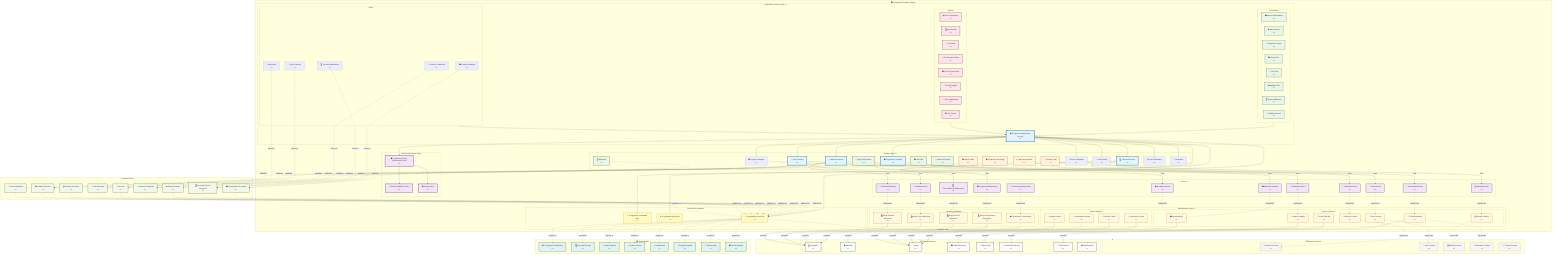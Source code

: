 graph TB
    %% ===== PROGRESSION TRACKING CONTEXT =====
    subgraph ProgressionContext ["📈 Progression Tracking Context"]
        
        %% ===== APPLICATION SERVICE LAYER =====
        subgraph ProgressionApplicationLayer ["Application Service Layer <<Application>>"]
            ProgressionApplicationService["📈 Progression Application Service<br/><<ApplicationService>>"]
            
            %% Commands
            subgraph ProgressionCommands ["Commands"]
                RecordPerformanceCmd["📊 Record Performance<br/><<Command>>"]
                StartSessionCmd["▶️ Start Session<br/><<Command>>"]
                CompleteSessionCmd["✅ Complete Session<br/><<Command>>"]
                RecordSetCmd["📊 Record Set<br/><<Command>>"]
                SetGoalCmd["🎯 Set Goal<br/><<Command>>"]
                UpdateGoalCmd["✏️ Update Goal<br/><<Command>>"]
                AchieveMilestoneCmd["🎖️ Achieve Milestone<br/><<Command>>"]
                ValidateRecordCmd["✅ Validate Record<br/><<Command>>"]
            end
            
            %% Queries
            subgraph ProgressionQueries ["Queries"]
                GetProgressionQuery["📈 Get Progression<br/><<Query>>"]
                GetPersonalRecordsQuery["🏆 Get Records<br/><<Query>>"]
                GetGoalsQuery["🎯 Get Goals<br/><<Query>>"]
                GetSessionHistoryQuery["📅 Get Session History<br/><<Query>>"]
                GetProgressStatsQuery["📊 Get Progress Stats<br/><<Query>>"]
                GetInsightsQuery["🤖 Get AI Insights<br/><<Query>>"]
                GetLeaderboardQuery["🏅 Get Leaderboard<br/><<Query>>"]
                GetTrendsQuery["📈 Get Trends<br/><<Query>>"]
            end
            
            %% Sagas
            subgraph ProgressionSagas ["Sagas"]
                SessionCompletionSaga["📝 Session Completion<br/><<Saga>>"]
                RecordAchievementSaga["🏆 Record Achievement<br/><<Saga>>"]
                GoalProgressSaga["🎯 Goal Progress<br/><<Saga>>"]
                ProgressAnalysisSaga["📊 Progress Analysis<br/><<Saga>>"]
                MotivationSaga["💪 Motivation<br/><<Saga>>"]
            end
        end
        
        %% ===== DOMAIN LAYER (HEXAGON CORE) =====
        subgraph ProgressionDomain ["Domain Layer <<DomainCore>>"]
            direction TB
            
            %% Aggregates
            ProgressionTracking["📈 Progression Tracking<br/><<AggregateRoot>>"]
            PersonalRecord["🏆 Personal Record<br/><<AggregateRoot>>"]
            GoalTracking["🎯 Goal Tracking<br/><<AggregateRoot>>"]
            WorkoutSession["📝 Workout Session<br/><<AggregateRoot>>"]
            
            %% Entities
            DailyPerformance["📅 Daily Performance<br/><<Entity>>"]
            Milestone["🎖️ Milestone<br/><<Entity>>"]
            SetData["📊 Set Data<br/><<Entity>>"]
            WorkoutSessionExercise["🎯 Session Exercise<br/><<Entity>>"]
            
            %% Value Objects
            MetricValue["📊 Metric Value<br/><<ValueObject>>"]
            ProgressPercentage["📈 Progress Percentage<br/><<ValueObject>>"]
            ImprovementRate["⬆️ Improvement Rate<br/><<ValueObject>>"]
            TrainingLoad["💪 Training Load<br/><<ValueObject>>"]
            
            %% Domain Services
            ProgressAnalysisService["📊 Progress Analysis<br/><<DomainService>>"]
            GoalSettingService["🎯 Goal Setting<br/><<DomainService>>"]
            RecordValidationService["✅ Record Validation<br/><<DomainService>>"]
            LoadCalculationService["⚖️ Load Calculation<br/><<DomainService>>"]
            MotivationService["💪 Motivation<br/><<DomainService>>"]
        end
        
        %% ===== PORTS (DOMAIN INTERFACES) =====
        subgraph ProgressionPorts ["Ports <<Port>>"]
            direction TB
            
            %% Repository Ports
            IProgressionRepo["📈 IProgressionRepository<br/><<Port>>"]
            IPersonalRecordRepo["🏆 IPersonalRecordRepository<br/><<Port>>"]
            IGoalRepo["🎯 IGoalRepository<br/><<Port>>"]
            ISessionRepo["📝 ISessionRepository<br/><<Port>>"]
            IPerformanceRepo["📅 IPerformanceRepository<br/><<Port>>"]
            
            %% Service Ports
            IMetricsCalculator["📊 IMetricsCalculator<br/><<Port>>"]
            IAnalyticsService["📈 IAnalyticsService<br/><<Port>>"]
            INotificationService["🔔 INotificationService<br/><<Port>>"]
            IAIInsightsService["🤖 IAIInsightsService<br/><<Port>>"]
            IWorkoutService["💪 IWorkoutService<br/><<Port>>"]
            IUserService["👤 IUserService<br/><<Port>>"]
            IIdentityService["🆔 IIdentityService<br/><<Port>>"]
        end
        
        %% ===== INFRASTRUCTURE LAYER (ADAPTERS) =====
        subgraph ProgressionAdapters ["Infrastructure Layer <<Adapter>>"]
            direction TB
            
            %% Repository Adapters
            subgraph ProgressionRepositoryAdapters ["Repository Adapters"]
                MongoProgressionRepo["🗄️ Mongo Progression Repository<br/><<RepositoryAdapter>>"]
                MongoRecordRepo["🗄️ Mongo Record Repository<br/><<RepositoryAdapter>>"]
                MongoGoalRepo["🗄️ Mongo Goal Repository<br/><<RepositoryAdapter>>"]
                MongoSessionRepo["🗄️ Mongo Session Repository<br/><<RepositoryAdapter>>"]
                TimeSeriesPerformanceRepo["📈 TimeSeries Performance<br/><<RepositoryAdapter>>"]
            end
            
            %% Service Adapters
            subgraph ProgressionServiceAdapters ["Service Adapters"]
                DataAnalyticsAdapter["📊 Data Analytics<br/><<AnalyticsAdapter>>"]
                WorkoutContextAdapter["💪 Workout Context<br/><<ContextAdapter>>"]
                OpenAIInsightsAdapter["🤖 OpenAI Insights<br/><<AIAdapter>>"]
                FCMNotificationAdapter["📱 FCM Notification<br/><<NotificationAdapter>>"]
                TensorFlowMLAdapter["🧠 TensorFlow ML<br/><<MLAdapter>>"]
                UserContextAdapter["👤 User Context<br/><<ContextAdapter>>"]
                IdentityContextAdapter["🆔 Identity Context<br/><<ContextAdapter>>"]
            end
            
            %% Cache Adapters
            subgraph ProgressionCacheAdapters ["Cache Adapters"]
                ProgressionCache["💾 Progression Cache<br/><<CacheAdapter>>"]
                RecordsCache["💾 Records Cache<br/><<CacheAdapter>>"]
                LeaderboardCache["💾 Leaderboard Cache<br/><<CacheAdapter>>"]
                InsightsCache["💾 Insights Cache<br/><<CacheAdapter>>"]
            end
        end
        
        %% ===== CONTEXT BUS INTERFACES =====
        subgraph ProgressionContextBus ["Context Bus Interfaces"]
            ProgressionCommandBus["⚡ Progression Command Bus<br/><<CommandBus>>"]
            ProgressionQueryBus["❓ Progression Query Bus<br/><<QueryBus>>"]
            ProgressionEventBus["📨 Progression Event Bus<br/><<EventBus>>"]
        end
        
        %% ===== POLICY ENFORCEMENT =====
        subgraph ProgressionPolicyLayer ["Policy Enforcement Layer"]
            ProgressionPolicyEnforcementPoint["🛡️ Progression Policy Enforcement Point<br/><<PEP>>"]
            RecordValidationPolicyService["✅ Record Validation Policy<br/><<Policy>>"]
            PrivacyPolicyService["🔒 Privacy Policy<br/><<Policy>>"]
        end
    end
    
    %% ===== EXTERNAL SYSTEMS =====
    subgraph ProgressionExternal ["🌐 External Systems"]
        MongoDB["🗄️ MongoDB<br/><<Database>>"]
        InfluxDB["📈 InfluxDB<br/><<TimeSeriesDB>>"]
        RedisCache["🔴 Redis<br/><<Cache>>"]
        DataWarehouse["🏛️ Data Warehouse<br/><<Analytics>>"]
        OpenAIAPI["🤖 OpenAI API<br/><<AIService>>"]
        TensorFlowServing["🧠 TensorFlow Serving<br/><<MLService>>"]
        FCMService["📱 FCM Service<br/><<NotificationService>>"]
        ElasticsearchCluster["🔍 Elasticsearch<br/><<SearchEngine>>"]
    end
    
    %% ===== EVENTS =====
    subgraph ProgressionEvents ["📨 Domain Events"]
        PerformanceRecordedEvent["📊 Performance Recorded<br/><<DomainEvent>>"]
        PersonalRecordAchievedEvent["🏆 Personal Record Achieved<br/><<DomainEvent>>"]
        SessionStartedEvent["▶️ Session Started<br/><<DomainEvent>>"]
        SessionCompletedEvent["✅ Session Completed<br/><<DomainEvent>>"]
        GoalSetEvent["🎯 Goal Set<br/><<DomainEvent>>"]
        GoalAchievedEvent["🏅 Goal Achieved<br/><<DomainEvent>>"]
        MilestoneAchievedEvent["🎖️ Milestone Achieved<br/><<DomainEvent>>"]
        PlateauDetectedEvent["📉 Plateau Detected<br/><<DomainEvent>>"]
        RecordValidatedEvent["✅ Record Validated<br/><<DomainEvent>>"]
    end
    
    %% ===== READ MODELS =====
    subgraph ProgressionReadModels ["📊 Read Models"]
        ProgressionDashboardRM["📈 Progression Dashboard<br/><<ReadModel>>"]
        PersonalRecordsRM["🏆 Personal Records<br/><<ReadModel>>"]
        GoalProgressRM["🎯 Goal Progress<br/><<ReadModel>>"]
        SessionHistoryRM["📅 Session History<br/><<ReadModel>>"]
        LeaderboardRM["🏅 Leaderboard<br/><<ReadModel>>"]
        ProgressInsightsRM["🤖 Progress Insights<br/><<ReadModel>>"]
        TrainingLoadRM["💪 Training Load<br/><<ReadModel>>"]
        TrendsAnalysisRM["📈 Trends Analysis<br/><<ReadModel>>"]
    end
    
    %% ===== EXTERNAL CONTEXT REFERENCES =====
    subgraph ExternalContexts ["🌐 External Contexts"]
        WorkoutContext["💪 Workout Context<br/><<ExternalContext>>"]
        UserContext["👤 User Context<br/><<ExternalContext>>"]
        IdentityContext["🆔 Identity Context<br/><<ExternalContext>>"]
        NotificationContext["🔔 Notification Context<br/><<ExternalContext>>"]
        TrainerContext["👨‍🏫 Trainer Context<br/><<ExternalContext>>"]
    end
    
    %% ===== RELATIONSHIPS =====
    
    %% Application Service orchestrates everything
    ProgressionApplicationService --> ProgressionCommandBus
    ProgressionApplicationService --> ProgressionQueryBus
    ProgressionApplicationService --> ProgressionEventBus
    
    %% Commands and Queries through Application Service
    ProgressionCommands --> ProgressionApplicationService
    ProgressionQueries --> ProgressionApplicationService
    ProgressionSagas --> ProgressionApplicationService
    
    %% Application Service to Domain (orchestration)
    ProgressionApplicationService --> ProgressionTracking
    ProgressionApplicationService --> PersonalRecord
    ProgressionApplicationService --> GoalTracking
    ProgressionApplicationService --> WorkoutSession
    ProgressionApplicationService --> ProgressAnalysisService
    ProgressionApplicationService --> GoalSettingService
    ProgressionApplicationService --> RecordValidationService
    ProgressionApplicationService --> LoadCalculationService
    ProgressionApplicationService --> MotivationService
    
    %% Policy Enforcement Integration
    ProgressionApplicationService --> ProgressionPolicyEnforcementPoint
    ProgressionPolicyEnforcementPoint --> RecordValidationPolicyService
    ProgressionPolicyEnforcementPoint --> PrivacyPolicyService
    
    %% Domain to Ports (Dependency Inversion)
    ProgressionTracking -->|uses| IProgressionRepo
    ProgressionTracking -->|uses| IMetricsCalculator
    PersonalRecord -->|uses| IPersonalRecordRepo
    PersonalRecord -->|uses| INotificationService
    GoalTracking -->|uses| IGoalRepo
    GoalTracking -->|uses| IAIInsightsService
    WorkoutSession -->|uses| ISessionRepo
    WorkoutSession -->|uses| IWorkoutService
    ProgressAnalysisService -->|uses| IAnalyticsService
    RecordValidationService -->|uses| IUserService
    RecordValidationService -->|uses| IIdentityService
    
    %% Ports to Adapters (Implementation)
    IProgressionRepo -.->|implements| MongoProgressionRepo
    IPersonalRecordRepo -.->|implements| MongoRecordRepo
    IGoalRepo -.->|implements| MongoGoalRepo
    ISessionRepo -.->|implements| MongoSessionRepo
    IPerformanceRepo -.->|implements| TimeSeriesPerformanceRepo
    IMetricsCalculator -.->|implements| DataAnalyticsAdapter
    IAnalyticsService -.->|implements| DataAnalyticsAdapter
    INotificationService -.->|implements| FCMNotificationAdapter
    IAIInsightsService -.->|implements| OpenAIInsightsAdapter
    IWorkoutService -.->|implements| WorkoutContextAdapter
    IUserService -.->|implements| UserContextAdapter
    IIdentityService -.->|implements| IdentityContextAdapter
    
    %% Adapters to External Systems
    MongoProgressionRepo -->|connects| MongoDB
    MongoRecordRepo -->|connects| MongoDB
    MongoGoalRepo -->|connects| MongoDB
    MongoSessionRepo -->|connects| MongoDB
    TimeSeriesPerformanceRepo -->|connects| InfluxDB
    ProgressionCache -->|connects| RedisCache
    RecordsCache -->|connects| RedisCache
    LeaderboardCache -->|connects| RedisCache
    InsightsCache -->|connects| RedisCache
    DataAnalyticsAdapter -->|connects| DataWarehouse
    OpenAIInsightsAdapter -->|connects| OpenAIAPI
    TensorFlowMLAdapter -->|connects| TensorFlowServing
    FCMNotificationAdapter -->|connects| FCMService
    
    %% Cross-Context Communication
    WorkoutContextAdapter -.->|async calls| WorkoutContext
    UserContextAdapter -.->|async calls| UserContext
    IdentityContextAdapter -.->|async calls| IdentityContext
    FCMNotificationAdapter -.->|async calls| NotificationContext
    
    %% Domain Events
    ProgressionTracking -.->|publishes| PerformanceRecordedEvent
    PersonalRecord -.->|publishes| PersonalRecordAchievedEvent
    WorkoutSession -.->|publishes| SessionStartedEvent
    WorkoutSession -.->|publishes| SessionCompletedEvent
    GoalTracking -.->|publishes| GoalSetEvent
    GoalTracking -.->|publishes| GoalAchievedEvent
    Milestone -.->|publishes| MilestoneAchievedEvent
    ProgressAnalysisService -.->|publishes| PlateauDetectedEvent
    RecordValidationService -.->|publishes| RecordValidatedEvent
    
    %% Event to Read Models (via Event Bus)
    ProgressionEventBus -.->|projects to| ProgressionDashboardRM
    ProgressionEventBus -.->|projects to| PersonalRecordsRM
    ProgressionEventBus -.->|projects to| GoalProgressRM
    ProgressionEventBus -.->|projects to| SessionHistoryRM
    ProgressionEventBus -.->|projects to| LeaderboardRM
    ProgressionEventBus -.->|projects to| ProgressInsightsRM
    ProgressionEventBus -.->|projects to| TrainingLoadRM
    ProgressionEventBus -.->|projects to| TrendsAnalysisRM
    
    %% Events to Event Bus
    PerformanceRecordedEvent -.->|publishes to| ProgressionEventBus
    PersonalRecordAchievedEvent -.->|publishes to| ProgressionEventBus
    SessionStartedEvent -.->|publishes to| ProgressionEventBus
    SessionCompletedEvent -.->|publishes to| ProgressionEventBus
    GoalSetEvent -.->|publishes to| ProgressionEventBus
    GoalAchievedEvent -.->|publishes to| ProgressionEventBus
    MilestoneAchievedEvent -.->|publishes to| ProgressionEventBus
    PlateauDetectedEvent -.->|publishes to| ProgressionEventBus
    RecordValidatedEvent -.->|publishes to| ProgressionEventBus
    
    %% Sagas listen to events
    SessionCompletionSaga -.->|listens to| SessionCompletedEvent
    RecordAchievementSaga -.->|listens to| PersonalRecordAchievedEvent
    GoalProgressSaga -.->|listens to| GoalAchievedEvent
    ProgressAnalysisSaga -.->|listens to| PerformanceRecordedEvent
    MotivationSaga -.->|listens to| PlateauDetectedEvent
    
    %% Context Bus to External Event Bus
    ProgressionEventBus -.->|integrates with| ExternalContexts
    
    %% ===== STYLING =====
    classDef aggregate fill:#e1f5fe,stroke:#01579b,stroke-width:3px
    classDef entity fill:#e8f5e8,stroke:#1b5e20,stroke-width:2px
    classDef valueObject fill:#fff3e0,stroke:#e65100,stroke-width:2px
    classDef port fill:#f3e5f5,stroke:#4a148c,stroke-width:2px
    classDef adapter fill:#fff8e1,stroke:#f57f17,stroke-width:2px
    classDef external fill:#fafafa,stroke:#424242,stroke-width:2px
    classDef command fill:#e8f5e8,stroke:#2e7d32,stroke-width:2px
    classDef query fill:#fce4ec,stroke:#880e4f,stroke-width:2px
    classDef event fill:#f1f8e9,stroke:#33691e,stroke-width:2px
    classDef readModel fill:#e0f2f1,stroke:#00695c,stroke-width:2px
    classDef externalContext fill:#f5f5f5,stroke:#757575,stroke-width:2px,stroke-dasharray: 5 5
    classDef applicationService fill:#e3f2fd,stroke:#0277bd,stroke-width:4px
    classDef contextBus fill:#fff9c4,stroke:#f9a825,stroke-width:2px
    classDef policy fill:#f3e5f5,stroke:#7b1fa2,stroke-width:3px
    
    class ProgressionTracking,PersonalRecord,GoalTracking,WorkoutSession aggregate
    class DailyPerformance,Milestone,SetData,WorkoutSessionExercise entity
    class MetricValue,ProgressPercentage,ImprovementRate,TrainingLoad valueObject
    class IProgressionRepo,IPersonalRecordRepo,IGoalRepo,ISessionRepo,IPerformanceRepo,IMetricsCalculator,IAnalyticsService,INotificationService,IAIInsightsService,IWorkoutService,IUserService,IIdentityService port
    class MongoProgressionRepo,MongoRecordRepo,MongoGoalRepo,MongoSessionRepo,TimeSeriesPerformanceRepo,DataAnalyticsAdapter,WorkoutContextAdapter,OpenAIInsightsAdapter,FCMNotificationAdapter,TensorFlowMLAdapter,UserContextAdapter,IdentityContextAdapter,ProgressionCache,RecordsCache,LeaderboardCache,InsightsCache adapter
    class MongoDB,InfluxDB,RedisCache,DataWarehouse,OpenAIAPI,TensorFlowServing,FCMService,ElasticsearchCluster external
    class RecordPerformanceCmd,StartSessionCmd,CompleteSessionCmd,RecordSetCmd,SetGoalCmd,UpdateGoalCmd,AchieveMilestoneCmd,ValidateRecordCmd command
    class GetProgressionQuery,GetPersonalRecordsQuery,GetGoalsQuery,GetSessionHistoryQuery,GetProgressStatsQuery,GetInsightsQuery,GetLeaderboardQuery,GetTrendsQuery query
    class PerformanceRecordedEvent,PersonalRecordAchievedEvent,SessionStartedEvent,SessionCompletedEvent,GoalSetEvent,GoalAchievedEvent,MilestoneAchievedEvent,PlateauDetectedEvent,RecordValidatedEvent event
    class ProgressionDashboardRM,PersonalRecordsRM,GoalProgressRM,SessionHistoryRM,LeaderboardRM,ProgressInsightsRM,TrainingLoadRM,TrendsAnalysisRM readModel
    class WorkoutContext,UserContext,IdentityContext,NotificationContext,TrainerContext externalContext
    class ProgressionApplicationService applicationService
    class ProgressionCommandBus,ProgressionQueryBus,ProgressionEventBus contextBus
    class ProgressionPolicyEnforcementPoint,RecordValidationPolicyService,PrivacyPolicyService policy
